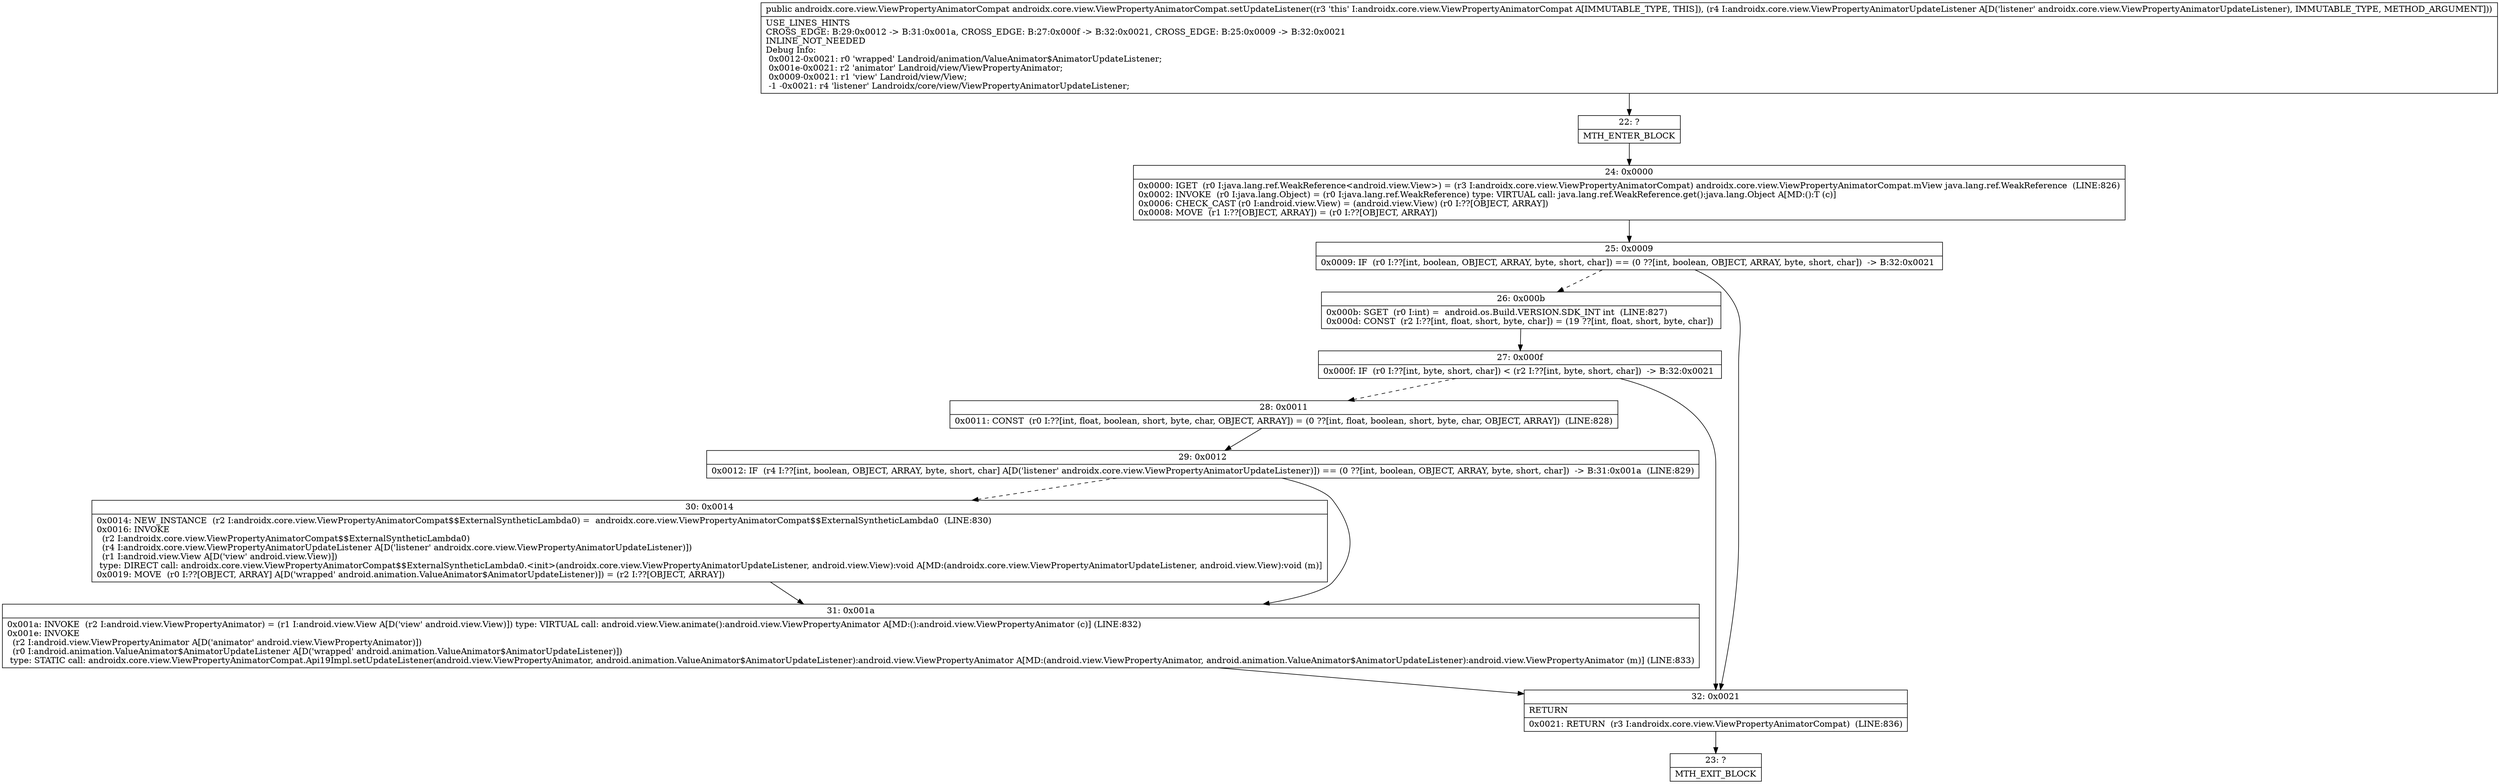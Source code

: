 digraph "CFG forandroidx.core.view.ViewPropertyAnimatorCompat.setUpdateListener(Landroidx\/core\/view\/ViewPropertyAnimatorUpdateListener;)Landroidx\/core\/view\/ViewPropertyAnimatorCompat;" {
Node_22 [shape=record,label="{22\:\ ?|MTH_ENTER_BLOCK\l}"];
Node_24 [shape=record,label="{24\:\ 0x0000|0x0000: IGET  (r0 I:java.lang.ref.WeakReference\<android.view.View\>) = (r3 I:androidx.core.view.ViewPropertyAnimatorCompat) androidx.core.view.ViewPropertyAnimatorCompat.mView java.lang.ref.WeakReference  (LINE:826)\l0x0002: INVOKE  (r0 I:java.lang.Object) = (r0 I:java.lang.ref.WeakReference) type: VIRTUAL call: java.lang.ref.WeakReference.get():java.lang.Object A[MD:():T (c)]\l0x0006: CHECK_CAST (r0 I:android.view.View) = (android.view.View) (r0 I:??[OBJECT, ARRAY]) \l0x0008: MOVE  (r1 I:??[OBJECT, ARRAY]) = (r0 I:??[OBJECT, ARRAY]) \l}"];
Node_25 [shape=record,label="{25\:\ 0x0009|0x0009: IF  (r0 I:??[int, boolean, OBJECT, ARRAY, byte, short, char]) == (0 ??[int, boolean, OBJECT, ARRAY, byte, short, char])  \-\> B:32:0x0021 \l}"];
Node_26 [shape=record,label="{26\:\ 0x000b|0x000b: SGET  (r0 I:int) =  android.os.Build.VERSION.SDK_INT int  (LINE:827)\l0x000d: CONST  (r2 I:??[int, float, short, byte, char]) = (19 ??[int, float, short, byte, char]) \l}"];
Node_27 [shape=record,label="{27\:\ 0x000f|0x000f: IF  (r0 I:??[int, byte, short, char]) \< (r2 I:??[int, byte, short, char])  \-\> B:32:0x0021 \l}"];
Node_28 [shape=record,label="{28\:\ 0x0011|0x0011: CONST  (r0 I:??[int, float, boolean, short, byte, char, OBJECT, ARRAY]) = (0 ??[int, float, boolean, short, byte, char, OBJECT, ARRAY])  (LINE:828)\l}"];
Node_29 [shape=record,label="{29\:\ 0x0012|0x0012: IF  (r4 I:??[int, boolean, OBJECT, ARRAY, byte, short, char] A[D('listener' androidx.core.view.ViewPropertyAnimatorUpdateListener)]) == (0 ??[int, boolean, OBJECT, ARRAY, byte, short, char])  \-\> B:31:0x001a  (LINE:829)\l}"];
Node_30 [shape=record,label="{30\:\ 0x0014|0x0014: NEW_INSTANCE  (r2 I:androidx.core.view.ViewPropertyAnimatorCompat$$ExternalSyntheticLambda0) =  androidx.core.view.ViewPropertyAnimatorCompat$$ExternalSyntheticLambda0  (LINE:830)\l0x0016: INVOKE  \l  (r2 I:androidx.core.view.ViewPropertyAnimatorCompat$$ExternalSyntheticLambda0)\l  (r4 I:androidx.core.view.ViewPropertyAnimatorUpdateListener A[D('listener' androidx.core.view.ViewPropertyAnimatorUpdateListener)])\l  (r1 I:android.view.View A[D('view' android.view.View)])\l type: DIRECT call: androidx.core.view.ViewPropertyAnimatorCompat$$ExternalSyntheticLambda0.\<init\>(androidx.core.view.ViewPropertyAnimatorUpdateListener, android.view.View):void A[MD:(androidx.core.view.ViewPropertyAnimatorUpdateListener, android.view.View):void (m)]\l0x0019: MOVE  (r0 I:??[OBJECT, ARRAY] A[D('wrapped' android.animation.ValueAnimator$AnimatorUpdateListener)]) = (r2 I:??[OBJECT, ARRAY]) \l}"];
Node_31 [shape=record,label="{31\:\ 0x001a|0x001a: INVOKE  (r2 I:android.view.ViewPropertyAnimator) = (r1 I:android.view.View A[D('view' android.view.View)]) type: VIRTUAL call: android.view.View.animate():android.view.ViewPropertyAnimator A[MD:():android.view.ViewPropertyAnimator (c)] (LINE:832)\l0x001e: INVOKE  \l  (r2 I:android.view.ViewPropertyAnimator A[D('animator' android.view.ViewPropertyAnimator)])\l  (r0 I:android.animation.ValueAnimator$AnimatorUpdateListener A[D('wrapped' android.animation.ValueAnimator$AnimatorUpdateListener)])\l type: STATIC call: androidx.core.view.ViewPropertyAnimatorCompat.Api19Impl.setUpdateListener(android.view.ViewPropertyAnimator, android.animation.ValueAnimator$AnimatorUpdateListener):android.view.ViewPropertyAnimator A[MD:(android.view.ViewPropertyAnimator, android.animation.ValueAnimator$AnimatorUpdateListener):android.view.ViewPropertyAnimator (m)] (LINE:833)\l}"];
Node_32 [shape=record,label="{32\:\ 0x0021|RETURN\l|0x0021: RETURN  (r3 I:androidx.core.view.ViewPropertyAnimatorCompat)  (LINE:836)\l}"];
Node_23 [shape=record,label="{23\:\ ?|MTH_EXIT_BLOCK\l}"];
MethodNode[shape=record,label="{public androidx.core.view.ViewPropertyAnimatorCompat androidx.core.view.ViewPropertyAnimatorCompat.setUpdateListener((r3 'this' I:androidx.core.view.ViewPropertyAnimatorCompat A[IMMUTABLE_TYPE, THIS]), (r4 I:androidx.core.view.ViewPropertyAnimatorUpdateListener A[D('listener' androidx.core.view.ViewPropertyAnimatorUpdateListener), IMMUTABLE_TYPE, METHOD_ARGUMENT]))  | USE_LINES_HINTS\lCROSS_EDGE: B:29:0x0012 \-\> B:31:0x001a, CROSS_EDGE: B:27:0x000f \-\> B:32:0x0021, CROSS_EDGE: B:25:0x0009 \-\> B:32:0x0021\lINLINE_NOT_NEEDED\lDebug Info:\l  0x0012\-0x0021: r0 'wrapped' Landroid\/animation\/ValueAnimator$AnimatorUpdateListener;\l  0x001e\-0x0021: r2 'animator' Landroid\/view\/ViewPropertyAnimator;\l  0x0009\-0x0021: r1 'view' Landroid\/view\/View;\l  \-1 \-0x0021: r4 'listener' Landroidx\/core\/view\/ViewPropertyAnimatorUpdateListener;\l}"];
MethodNode -> Node_22;Node_22 -> Node_24;
Node_24 -> Node_25;
Node_25 -> Node_26[style=dashed];
Node_25 -> Node_32;
Node_26 -> Node_27;
Node_27 -> Node_28[style=dashed];
Node_27 -> Node_32;
Node_28 -> Node_29;
Node_29 -> Node_30[style=dashed];
Node_29 -> Node_31;
Node_30 -> Node_31;
Node_31 -> Node_32;
Node_32 -> Node_23;
}

